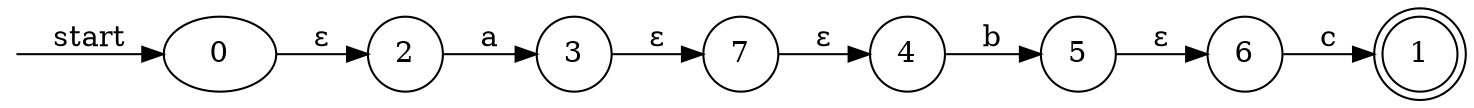digraph enfa {
    rankdir = LR;
    __start [style = invis, shape = point];
    __start -> "0" [ label = "start" ];
    node [shape = doublecircle]; "1"
    node [shape = circle];
    "2" -> "3" [ label = "a" ];
    "7" -> "4" [ label = "&epsilon;" ];
    "4" -> "5" [ label = "b" ];
    "6" -> "1" [ label = "c" ];
    "3" -> "7" [ label = "&epsilon;" ];
    "0" -> "2" [ label = "&epsilon;" ];
    "5" -> "6" [ label = "&epsilon;" ];
}
